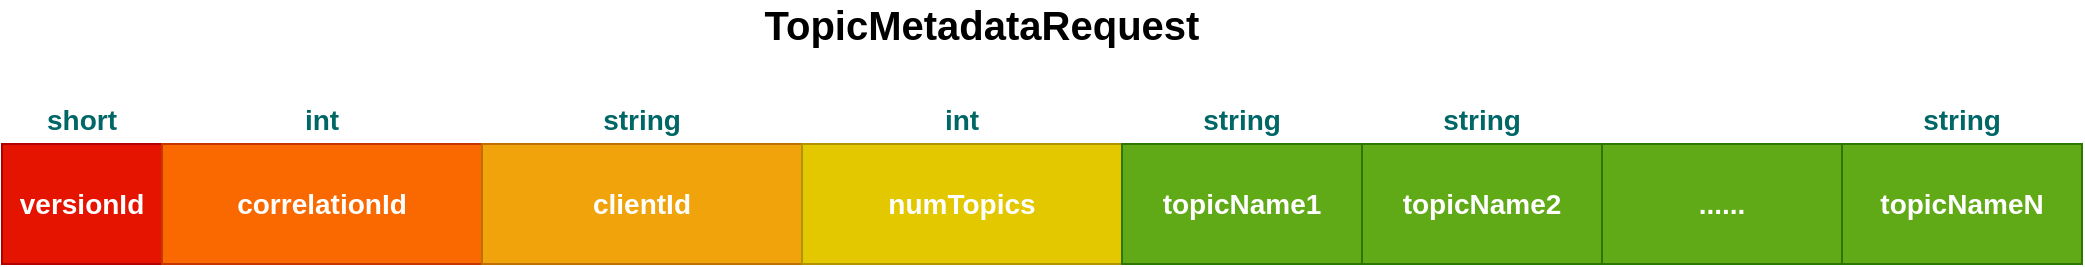 <mxfile version="13.10.0" type="embed">
    <diagram id="yQSVwo8XGAoBwIrrr5e6" name="Page-1">
        <mxGraphModel dx="1762" dy="964" grid="1" gridSize="10" guides="1" tooltips="1" connect="1" arrows="1" fold="1" page="1" pageScale="1" pageWidth="850" pageHeight="1100" math="0" shadow="0">
            <root>
                <mxCell id="0"/>
                <mxCell id="1" parent="0"/>
                <mxCell id="2" value="versionId" style="rounded=0;whiteSpace=wrap;html=1;fontSize=14;fillColor=#e51400;strokeColor=#B20000;fontColor=#ffffff;fontStyle=1" vertex="1" parent="1">
                    <mxGeometry x="110" y="450" width="80" height="60" as="geometry"/>
                </mxCell>
                <mxCell id="3" value="correlationId" style="rounded=0;whiteSpace=wrap;html=1;fontSize=14;fillColor=#fa6800;strokeColor=#C73500;fontColor=#ffffff;fontStyle=1" vertex="1" parent="1">
                    <mxGeometry x="190" y="450" width="160" height="60" as="geometry"/>
                </mxCell>
                <mxCell id="4" value="clientId" style="rounded=0;whiteSpace=wrap;html=1;fontSize=14;fillColor=#f0a30a;strokeColor=#BD7000;fontColor=#ffffff;fontStyle=1" vertex="1" parent="1">
                    <mxGeometry x="350" y="450" width="160" height="60" as="geometry"/>
                </mxCell>
                <mxCell id="5" value="numTopics" style="rounded=0;whiteSpace=wrap;html=1;fontSize=14;fillColor=#e3c800;strokeColor=#B09500;fontColor=#ffffff;fontStyle=1" vertex="1" parent="1">
                    <mxGeometry x="510" y="450" width="160" height="60" as="geometry"/>
                </mxCell>
                <mxCell id="6" value="topicName1" style="rounded=0;whiteSpace=wrap;html=1;fontSize=14;fillColor=#60a917;strokeColor=#2D7600;fontColor=#ffffff;fontStyle=1" vertex="1" parent="1">
                    <mxGeometry x="670" y="450" width="120" height="60" as="geometry"/>
                </mxCell>
                <mxCell id="7" value="topicName2" style="rounded=0;whiteSpace=wrap;html=1;fontSize=14;fillColor=#60a917;strokeColor=#2D7600;fontColor=#ffffff;fontStyle=1" vertex="1" parent="1">
                    <mxGeometry x="790" y="450" width="120" height="60" as="geometry"/>
                </mxCell>
                <mxCell id="8" value="......" style="rounded=0;whiteSpace=wrap;html=1;fontSize=14;fillColor=#60a917;strokeColor=#2D7600;fontColor=#ffffff;fontStyle=1" vertex="1" parent="1">
                    <mxGeometry x="910" y="450" width="120" height="60" as="geometry"/>
                </mxCell>
                <mxCell id="9" value="topicNameN" style="rounded=0;whiteSpace=wrap;html=1;fontSize=14;fillColor=#60a917;strokeColor=#2D7600;fontColor=#ffffff;fontStyle=1" vertex="1" parent="1">
                    <mxGeometry x="1030" y="450" width="120" height="60" as="geometry"/>
                </mxCell>
                <mxCell id="10" value="short" style="text;html=1;strokeColor=none;fillColor=none;align=center;verticalAlign=middle;whiteSpace=wrap;rounded=0;fontSize=14;fontStyle=1;fontColor=#006666;" vertex="1" parent="1">
                    <mxGeometry x="130" y="428" width="40" height="20" as="geometry"/>
                </mxCell>
                <mxCell id="13" value="int" style="text;html=1;strokeColor=none;fillColor=none;align=center;verticalAlign=middle;whiteSpace=wrap;rounded=0;fontSize=14;fontStyle=1;fontColor=#006666;" vertex="1" parent="1">
                    <mxGeometry x="250" y="428" width="40" height="20" as="geometry"/>
                </mxCell>
                <mxCell id="14" value="int" style="text;html=1;strokeColor=none;fillColor=none;align=center;verticalAlign=middle;whiteSpace=wrap;rounded=0;fontSize=14;fontStyle=1;fontColor=#006666;" vertex="1" parent="1">
                    <mxGeometry x="570" y="428" width="40" height="20" as="geometry"/>
                </mxCell>
                <mxCell id="15" value="string" style="text;html=1;strokeColor=none;fillColor=none;align=center;verticalAlign=middle;whiteSpace=wrap;rounded=0;fontSize=14;fontStyle=1;fontColor=#006666;" vertex="1" parent="1">
                    <mxGeometry x="410" y="428" width="40" height="20" as="geometry"/>
                </mxCell>
                <mxCell id="16" value="string" style="text;html=1;strokeColor=none;fillColor=none;align=center;verticalAlign=middle;whiteSpace=wrap;rounded=0;fontSize=14;fontStyle=1;fontColor=#006666;" vertex="1" parent="1">
                    <mxGeometry x="830" y="428" width="40" height="20" as="geometry"/>
                </mxCell>
                <mxCell id="17" value="string" style="text;html=1;strokeColor=none;fillColor=none;align=center;verticalAlign=middle;whiteSpace=wrap;rounded=0;fontSize=14;fontStyle=1;fontColor=#006666;" vertex="1" parent="1">
                    <mxGeometry x="710" y="428" width="40" height="20" as="geometry"/>
                </mxCell>
                <mxCell id="18" value="string" style="text;html=1;strokeColor=none;fillColor=none;align=center;verticalAlign=middle;whiteSpace=wrap;rounded=0;fontSize=14;fontStyle=1;fontColor=#006666;" vertex="1" parent="1">
                    <mxGeometry x="1070" y="428" width="40" height="20" as="geometry"/>
                </mxCell>
                <mxCell id="19" value="TopicMetadataRequest" style="text;html=1;strokeColor=none;fillColor=none;align=center;verticalAlign=middle;whiteSpace=wrap;rounded=0;fontSize=20;fontStyle=1" vertex="1" parent="1">
                    <mxGeometry x="460" y="380" width="280" height="20" as="geometry"/>
                </mxCell>
            </root>
        </mxGraphModel>
    </diagram>
</mxfile>